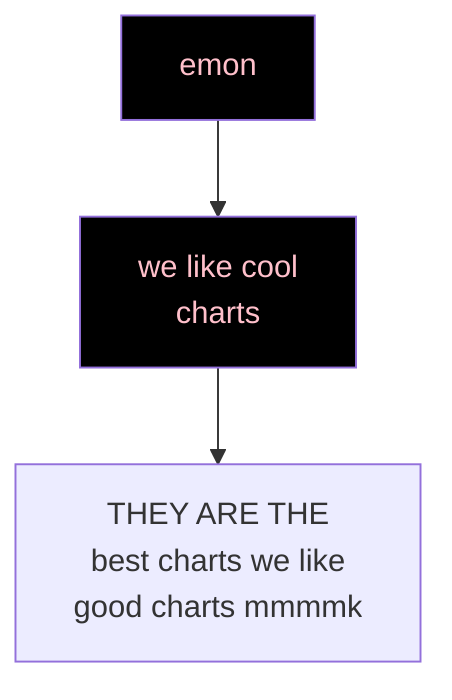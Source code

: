 flowchart TD
    A[emon]
    B[we like cool \n charts]
    C[THEY ARE THE \n best charts we like \n good charts mmmmk]
    A --> B
    B --> C

    classDef myClass color:pink, fill:black
    class A,B myClass